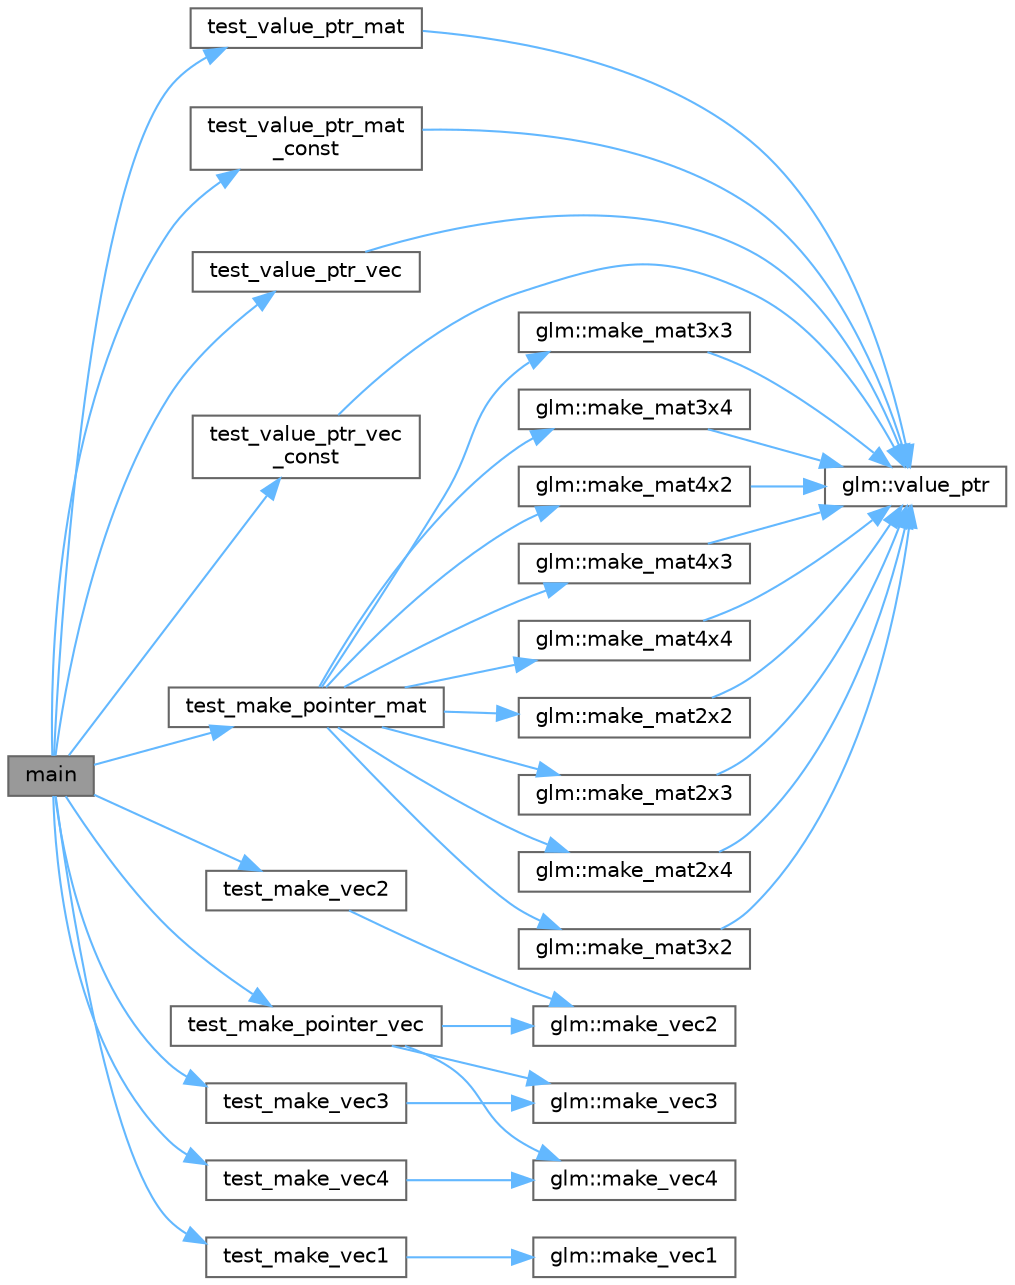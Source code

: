digraph "main"
{
 // LATEX_PDF_SIZE
  bgcolor="transparent";
  edge [fontname=Helvetica,fontsize=10,labelfontname=Helvetica,labelfontsize=10];
  node [fontname=Helvetica,fontsize=10,shape=box,height=0.2,width=0.4];
  rankdir="LR";
  Node1 [id="Node000001",label="main",height=0.2,width=0.4,color="gray40", fillcolor="grey60", style="filled", fontcolor="black",tooltip=" "];
  Node1 -> Node2 [id="edge79_Node000001_Node000002",color="steelblue1",style="solid",tooltip=" "];
  Node2 [id="Node000002",label="test_make_pointer_mat",height=0.2,width=0.4,color="grey40", fillcolor="white", style="filled",URL="$_classes_2lib_2glm_2test_2gtc_2gtc__type__ptr_8cpp.html#a5a30a708a92aa8d245075f98d9125880",tooltip=" "];
  Node2 -> Node3 [id="edge80_Node000002_Node000003",color="steelblue1",style="solid",tooltip=" "];
  Node3 [id="Node000003",label="glm::make_mat2x2",height=0.2,width=0.4,color="grey40", fillcolor="white", style="filled",URL="$group__gtc__type__ptr.html#ga659bc96ace75ace278a170db0cee3bd6",tooltip=" "];
  Node3 -> Node4 [id="edge81_Node000003_Node000004",color="steelblue1",style="solid",tooltip=" "];
  Node4 [id="Node000004",label="glm::value_ptr",height=0.2,width=0.4,color="grey40", fillcolor="white", style="filled",URL="$group__gtc__type__ptr.html#gaada83809aefafd7c3264772e6b24b685",tooltip=" "];
  Node2 -> Node5 [id="edge82_Node000002_Node000005",color="steelblue1",style="solid",tooltip=" "];
  Node5 [id="Node000005",label="glm::make_mat2x3",height=0.2,width=0.4,color="grey40", fillcolor="white", style="filled",URL="$group__gtc__type__ptr.html#ga84d4092ab032079fef637d2617c9f779",tooltip=" "];
  Node5 -> Node4 [id="edge83_Node000005_Node000004",color="steelblue1",style="solid",tooltip=" "];
  Node2 -> Node6 [id="edge84_Node000002_Node000006",color="steelblue1",style="solid",tooltip=" "];
  Node6 [id="Node000006",label="glm::make_mat2x4",height=0.2,width=0.4,color="grey40", fillcolor="white", style="filled",URL="$group__gtc__type__ptr.html#gaa0576558aa039db76325429210896eb4",tooltip=" "];
  Node6 -> Node4 [id="edge85_Node000006_Node000004",color="steelblue1",style="solid",tooltip=" "];
  Node2 -> Node7 [id="edge86_Node000002_Node000007",color="steelblue1",style="solid",tooltip=" "];
  Node7 [id="Node000007",label="glm::make_mat3x2",height=0.2,width=0.4,color="grey40", fillcolor="white", style="filled",URL="$group__gtc__type__ptr.html#ga4d559bdbf47469aaa43cfb81ba0d2a3e",tooltip=" "];
  Node7 -> Node4 [id="edge87_Node000007_Node000004",color="steelblue1",style="solid",tooltip=" "];
  Node2 -> Node8 [id="edge88_Node000002_Node000008",color="steelblue1",style="solid",tooltip=" "];
  Node8 [id="Node000008",label="glm::make_mat3x3",height=0.2,width=0.4,color="grey40", fillcolor="white", style="filled",URL="$group__gtc__type__ptr.html#ga2fd92e1875651462eff2439a7304d691",tooltip=" "];
  Node8 -> Node4 [id="edge89_Node000008_Node000004",color="steelblue1",style="solid",tooltip=" "];
  Node2 -> Node9 [id="edge90_Node000002_Node000009",color="steelblue1",style="solid",tooltip=" "];
  Node9 [id="Node000009",label="glm::make_mat3x4",height=0.2,width=0.4,color="grey40", fillcolor="white", style="filled",URL="$group__gtc__type__ptr.html#ga642496b8298a6be1066affd388a72f98",tooltip=" "];
  Node9 -> Node4 [id="edge91_Node000009_Node000004",color="steelblue1",style="solid",tooltip=" "];
  Node2 -> Node10 [id="edge92_Node000002_Node000010",color="steelblue1",style="solid",tooltip=" "];
  Node10 [id="Node000010",label="glm::make_mat4x2",height=0.2,width=0.4,color="grey40", fillcolor="white", style="filled",URL="$group__gtc__type__ptr.html#ga4f94cfb0a2ae89460284a9cc2aa90664",tooltip=" "];
  Node10 -> Node4 [id="edge93_Node000010_Node000004",color="steelblue1",style="solid",tooltip=" "];
  Node2 -> Node11 [id="edge94_Node000002_Node000011",color="steelblue1",style="solid",tooltip=" "];
  Node11 [id="Node000011",label="glm::make_mat4x3",height=0.2,width=0.4,color="grey40", fillcolor="white", style="filled",URL="$group__gtc__type__ptr.html#gacbb460f144b62f4c3ebfc64516714ef1",tooltip=" "];
  Node11 -> Node4 [id="edge95_Node000011_Node000004",color="steelblue1",style="solid",tooltip=" "];
  Node2 -> Node12 [id="edge96_Node000002_Node000012",color="steelblue1",style="solid",tooltip=" "];
  Node12 [id="Node000012",label="glm::make_mat4x4",height=0.2,width=0.4,color="grey40", fillcolor="white", style="filled",URL="$group__gtc__type__ptr.html#gaafa655903f1212495065475dd8ae0506",tooltip=" "];
  Node12 -> Node4 [id="edge97_Node000012_Node000004",color="steelblue1",style="solid",tooltip=" "];
  Node1 -> Node13 [id="edge98_Node000001_Node000013",color="steelblue1",style="solid",tooltip=" "];
  Node13 [id="Node000013",label="test_make_pointer_vec",height=0.2,width=0.4,color="grey40", fillcolor="white", style="filled",URL="$_classes_2lib_2glm_2test_2gtc_2gtc__type__ptr_8cpp.html#a613dac3e079ecf9f333f71f4e3cf2902",tooltip=" "];
  Node13 -> Node14 [id="edge99_Node000013_Node000014",color="steelblue1",style="solid",tooltip=" "];
  Node14 [id="Node000014",label="glm::make_vec2",height=0.2,width=0.4,color="grey40", fillcolor="white", style="filled",URL="$group__gtc__type__ptr.html#ga6ce3455602bb6d539de0a43d21b47831",tooltip=" "];
  Node13 -> Node15 [id="edge100_Node000013_Node000015",color="steelblue1",style="solid",tooltip=" "];
  Node15 [id="Node000015",label="glm::make_vec3",height=0.2,width=0.4,color="grey40", fillcolor="white", style="filled",URL="$group__gtc__type__ptr.html#ga57b4f2870b2263ef67cdf4104ae1b724",tooltip=" "];
  Node13 -> Node16 [id="edge101_Node000013_Node000016",color="steelblue1",style="solid",tooltip=" "];
  Node16 [id="Node000016",label="glm::make_vec4",height=0.2,width=0.4,color="grey40", fillcolor="white", style="filled",URL="$group__gtc__type__ptr.html#ga36067317a402666b63961bad445b39d6",tooltip=" "];
  Node1 -> Node17 [id="edge102_Node000001_Node000017",color="steelblue1",style="solid",tooltip=" "];
  Node17 [id="Node000017",label="test_make_vec1",height=0.2,width=0.4,color="grey40", fillcolor="white", style="filled",URL="$_classes_2lib_2glm_2test_2gtc_2gtc__type__ptr_8cpp.html#a662511eb5f8875fefce11d907df6c283",tooltip=" "];
  Node17 -> Node18 [id="edge103_Node000017_Node000018",color="steelblue1",style="solid",tooltip=" "];
  Node18 [id="Node000018",label="glm::make_vec1",height=0.2,width=0.4,color="grey40", fillcolor="white", style="filled",URL="$group__gtc__type__ptr.html#ga1830a9c79f2104389b66b3203e80cb00",tooltip=" "];
  Node1 -> Node19 [id="edge104_Node000001_Node000019",color="steelblue1",style="solid",tooltip=" "];
  Node19 [id="Node000019",label="test_make_vec2",height=0.2,width=0.4,color="grey40", fillcolor="white", style="filled",URL="$_classes_2lib_2glm_2test_2gtc_2gtc__type__ptr_8cpp.html#a924bbb37b8ab9c730ce922c2b8c8d073",tooltip=" "];
  Node19 -> Node14 [id="edge105_Node000019_Node000014",color="steelblue1",style="solid",tooltip=" "];
  Node1 -> Node20 [id="edge106_Node000001_Node000020",color="steelblue1",style="solid",tooltip=" "];
  Node20 [id="Node000020",label="test_make_vec3",height=0.2,width=0.4,color="grey40", fillcolor="white", style="filled",URL="$_classes_2lib_2glm_2test_2gtc_2gtc__type__ptr_8cpp.html#a703154574851cf6c4d4d8b75d1ee5260",tooltip=" "];
  Node20 -> Node15 [id="edge107_Node000020_Node000015",color="steelblue1",style="solid",tooltip=" "];
  Node1 -> Node21 [id="edge108_Node000001_Node000021",color="steelblue1",style="solid",tooltip=" "];
  Node21 [id="Node000021",label="test_make_vec4",height=0.2,width=0.4,color="grey40", fillcolor="white", style="filled",URL="$_classes_2lib_2glm_2test_2gtc_2gtc__type__ptr_8cpp.html#aab96fe0098db045aae7869754c91fa2a",tooltip=" "];
  Node21 -> Node16 [id="edge109_Node000021_Node000016",color="steelblue1",style="solid",tooltip=" "];
  Node1 -> Node22 [id="edge110_Node000001_Node000022",color="steelblue1",style="solid",tooltip=" "];
  Node22 [id="Node000022",label="test_value_ptr_mat",height=0.2,width=0.4,color="grey40", fillcolor="white", style="filled",URL="$_classes_2lib_2glm_2test_2gtc_2gtc__type__ptr_8cpp.html#a650f3c8a7772c4ec376e233915a715c0",tooltip=" "];
  Node22 -> Node4 [id="edge111_Node000022_Node000004",color="steelblue1",style="solid",tooltip=" "];
  Node1 -> Node23 [id="edge112_Node000001_Node000023",color="steelblue1",style="solid",tooltip=" "];
  Node23 [id="Node000023",label="test_value_ptr_mat\l_const",height=0.2,width=0.4,color="grey40", fillcolor="white", style="filled",URL="$_classes_2lib_2glm_2test_2gtc_2gtc__type__ptr_8cpp.html#ad8d3c6526a389196c134ea7ce33dd3da",tooltip=" "];
  Node23 -> Node4 [id="edge113_Node000023_Node000004",color="steelblue1",style="solid",tooltip=" "];
  Node1 -> Node24 [id="edge114_Node000001_Node000024",color="steelblue1",style="solid",tooltip=" "];
  Node24 [id="Node000024",label="test_value_ptr_vec",height=0.2,width=0.4,color="grey40", fillcolor="white", style="filled",URL="$_classes_2lib_2glm_2test_2gtc_2gtc__type__ptr_8cpp.html#af20ff65f8a7b124d2521baa29c195595",tooltip=" "];
  Node24 -> Node4 [id="edge115_Node000024_Node000004",color="steelblue1",style="solid",tooltip=" "];
  Node1 -> Node25 [id="edge116_Node000001_Node000025",color="steelblue1",style="solid",tooltip=" "];
  Node25 [id="Node000025",label="test_value_ptr_vec\l_const",height=0.2,width=0.4,color="grey40", fillcolor="white", style="filled",URL="$_classes_2lib_2glm_2test_2gtc_2gtc__type__ptr_8cpp.html#ad479c9c100281e0db0c678d4a319f654",tooltip=" "];
  Node25 -> Node4 [id="edge117_Node000025_Node000004",color="steelblue1",style="solid",tooltip=" "];
}
